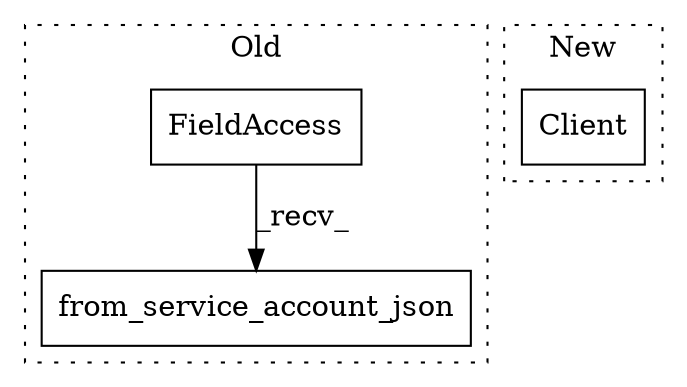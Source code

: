 digraph G {
subgraph cluster0 {
1 [label="from_service_account_json" a="32" s="534,633" l="26,1" shape="box"];
3 [label="FieldAccess" a="22" s="518" l="15" shape="box"];
label = "Old";
style="dotted";
}
subgraph cluster1 {
2 [label="Client" a="32" s="527" l="8" shape="box"];
label = "New";
style="dotted";
}
3 -> 1 [label="_recv_"];
}